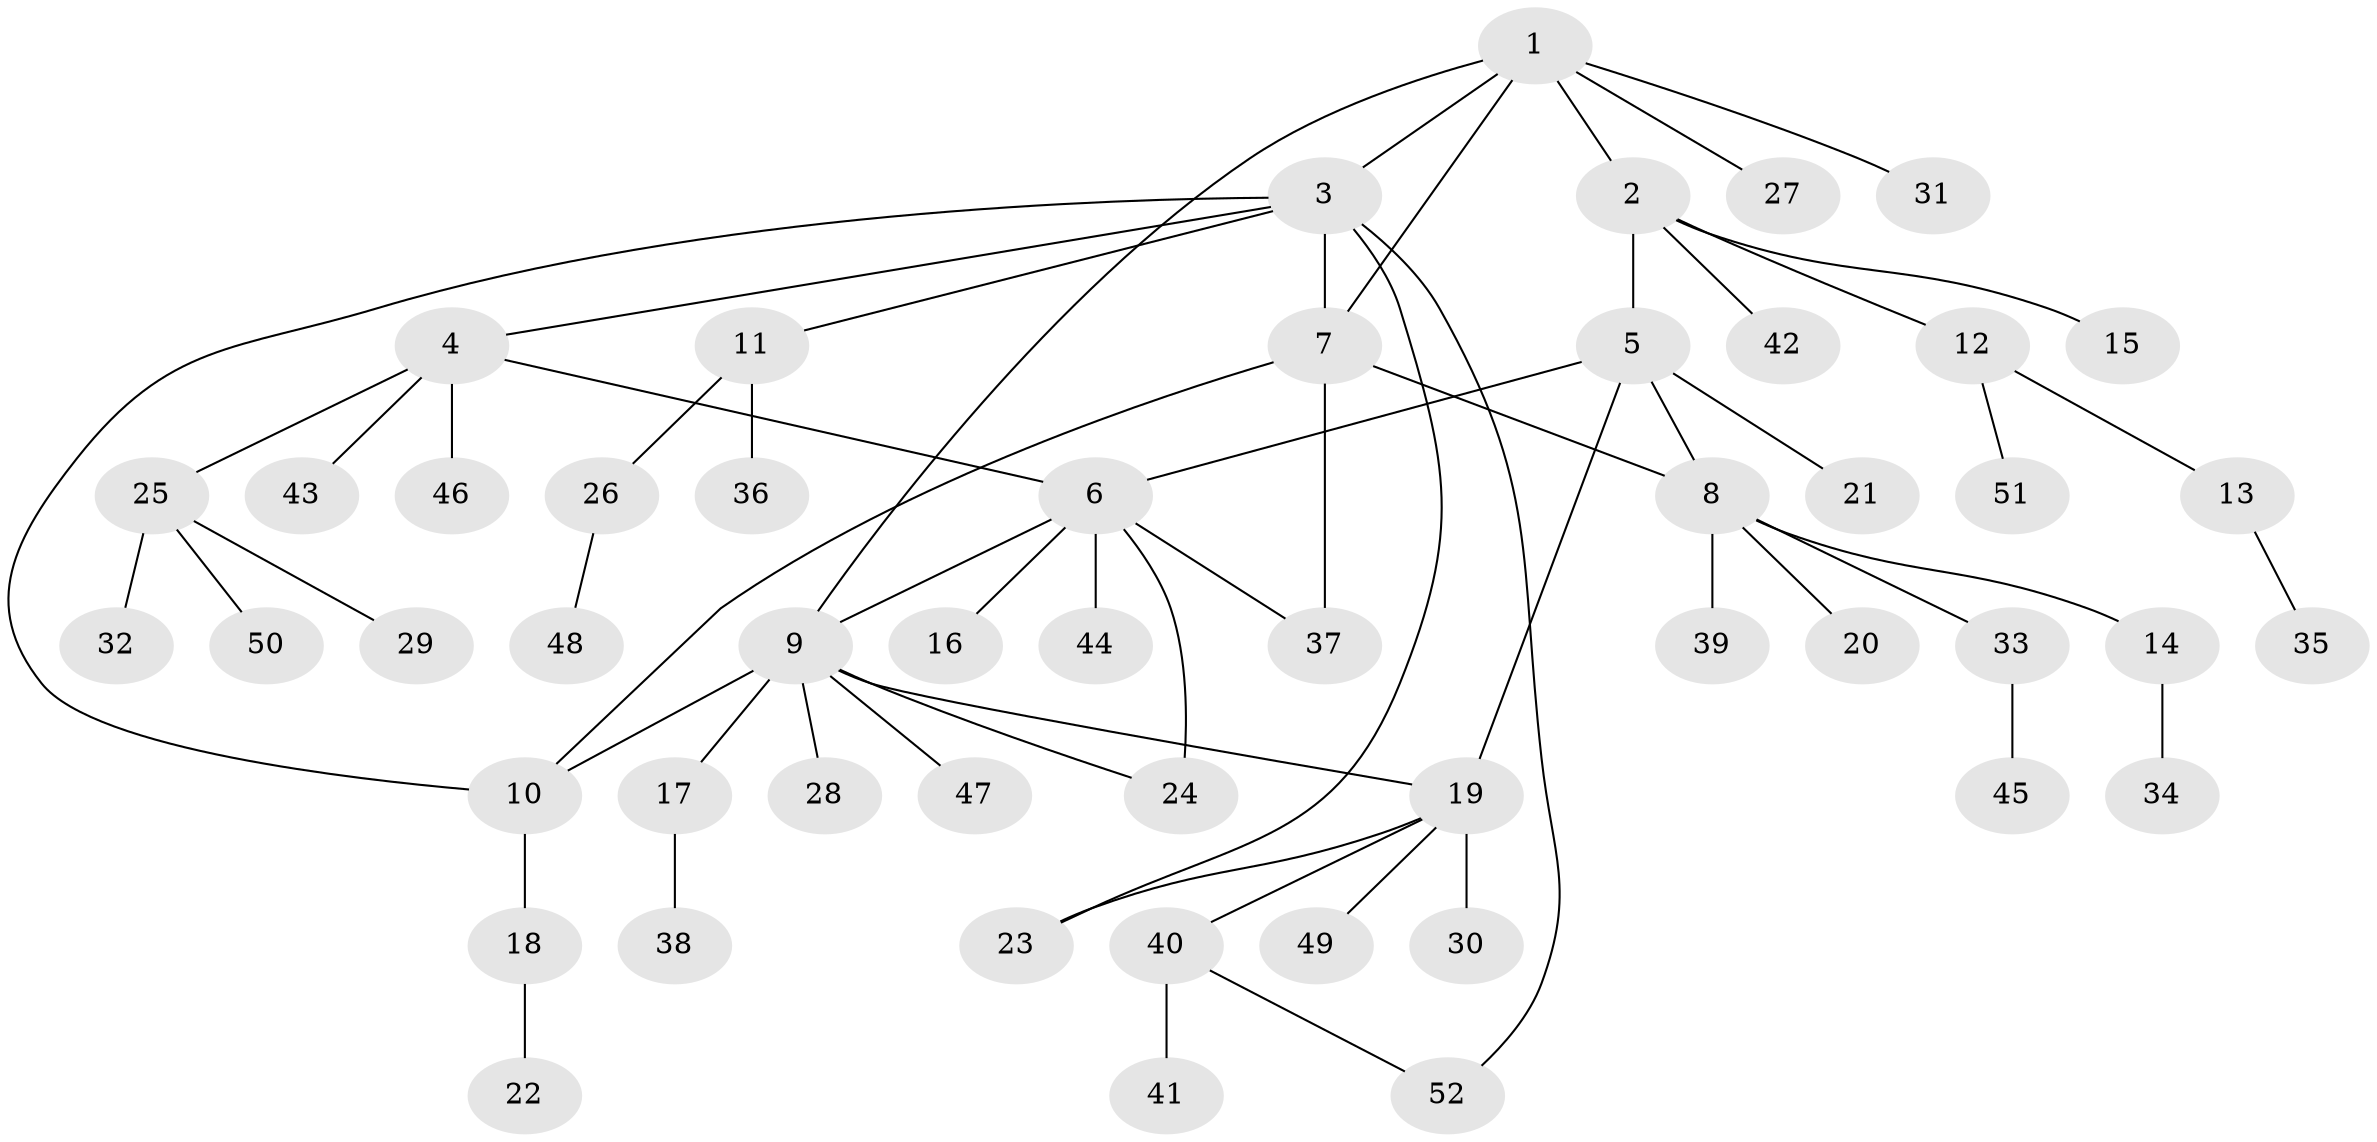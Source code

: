 // coarse degree distribution, {5: 0.058823529411764705, 4: 0.08823529411764706, 7: 0.058823529411764705, 10: 0.029411764705882353, 9: 0.029411764705882353, 2: 0.11764705882352941, 1: 0.5588235294117647, 3: 0.058823529411764705}
// Generated by graph-tools (version 1.1) at 2025/42/03/06/25 10:42:07]
// undirected, 52 vertices, 62 edges
graph export_dot {
graph [start="1"]
  node [color=gray90,style=filled];
  1;
  2;
  3;
  4;
  5;
  6;
  7;
  8;
  9;
  10;
  11;
  12;
  13;
  14;
  15;
  16;
  17;
  18;
  19;
  20;
  21;
  22;
  23;
  24;
  25;
  26;
  27;
  28;
  29;
  30;
  31;
  32;
  33;
  34;
  35;
  36;
  37;
  38;
  39;
  40;
  41;
  42;
  43;
  44;
  45;
  46;
  47;
  48;
  49;
  50;
  51;
  52;
  1 -- 2;
  1 -- 3;
  1 -- 7;
  1 -- 9;
  1 -- 27;
  1 -- 31;
  2 -- 5;
  2 -- 12;
  2 -- 15;
  2 -- 42;
  3 -- 4;
  3 -- 7;
  3 -- 10;
  3 -- 11;
  3 -- 23;
  3 -- 52;
  4 -- 6;
  4 -- 25;
  4 -- 43;
  4 -- 46;
  5 -- 6;
  5 -- 8;
  5 -- 19;
  5 -- 21;
  6 -- 9;
  6 -- 16;
  6 -- 24;
  6 -- 37;
  6 -- 44;
  7 -- 8;
  7 -- 10;
  7 -- 37;
  8 -- 14;
  8 -- 20;
  8 -- 33;
  8 -- 39;
  9 -- 10;
  9 -- 17;
  9 -- 19;
  9 -- 24;
  9 -- 28;
  9 -- 47;
  10 -- 18;
  11 -- 26;
  11 -- 36;
  12 -- 13;
  12 -- 51;
  13 -- 35;
  14 -- 34;
  17 -- 38;
  18 -- 22;
  19 -- 23;
  19 -- 30;
  19 -- 40;
  19 -- 49;
  25 -- 29;
  25 -- 32;
  25 -- 50;
  26 -- 48;
  33 -- 45;
  40 -- 41;
  40 -- 52;
}
